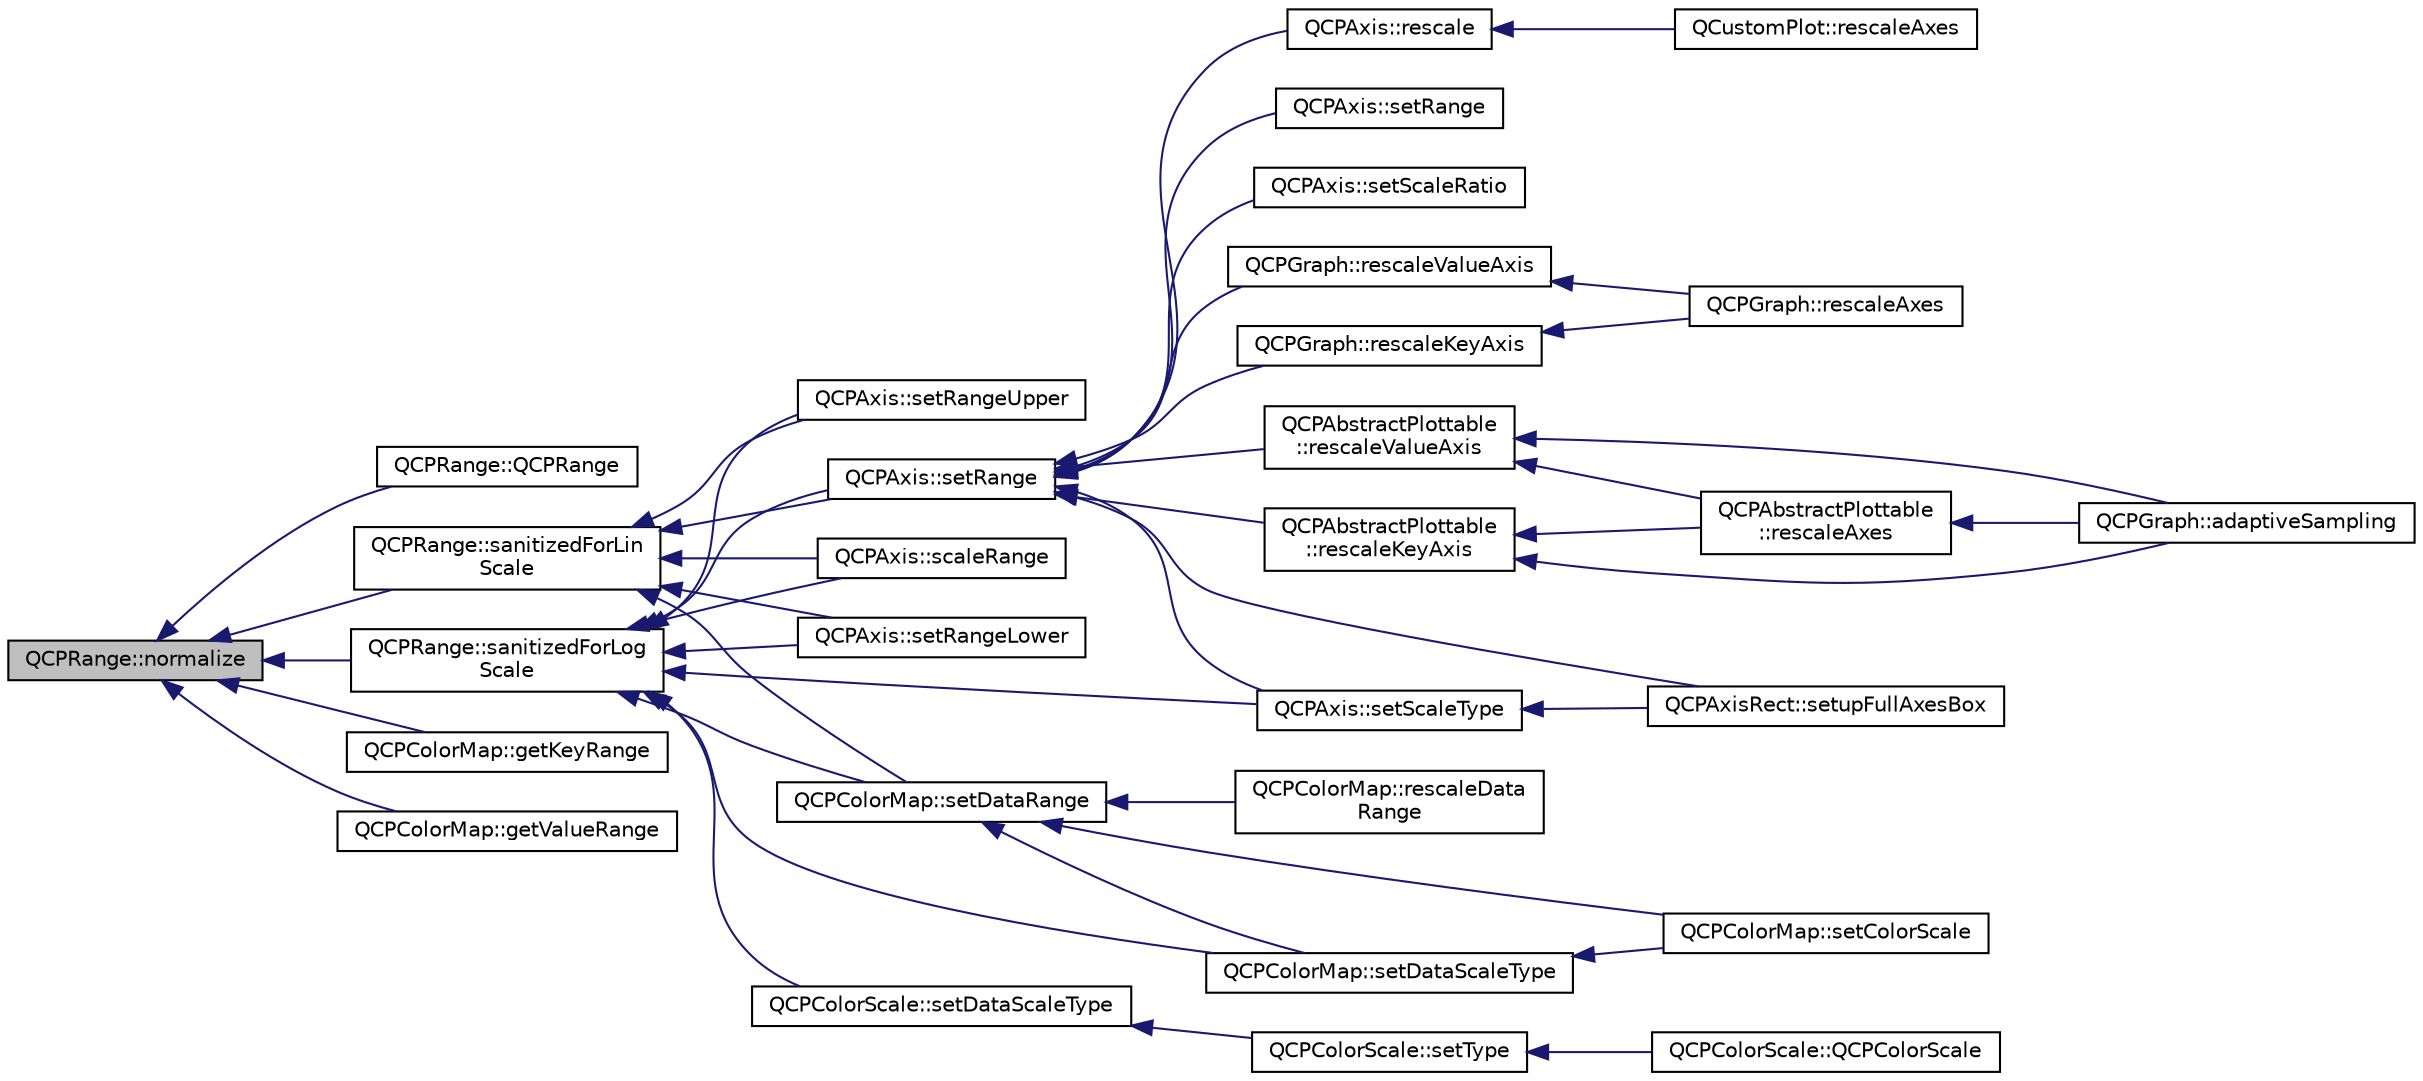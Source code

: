digraph "QCPRange::normalize"
{
  edge [fontname="Helvetica",fontsize="10",labelfontname="Helvetica",labelfontsize="10"];
  node [fontname="Helvetica",fontsize="10",shape=record];
  rankdir="LR";
  Node27 [label="QCPRange::normalize",height=0.2,width=0.4,color="black", fillcolor="grey75", style="filled", fontcolor="black"];
  Node27 -> Node28 [dir="back",color="midnightblue",fontsize="10",style="solid",fontname="Helvetica"];
  Node28 [label="QCPRange::QCPRange",height=0.2,width=0.4,color="black", fillcolor="white", style="filled",URL="$d8/d0b/class_q_c_p_range.html#a1d9d84d084c8f368fdedd42e0978d405"];
  Node27 -> Node29 [dir="back",color="midnightblue",fontsize="10",style="solid",fontname="Helvetica"];
  Node29 [label="QCPRange::sanitizedForLog\lScale",height=0.2,width=0.4,color="black", fillcolor="white", style="filled",URL="$d8/d0b/class_q_c_p_range.html#a3d66288d66e1d6df3636075eb42502ee"];
  Node29 -> Node30 [dir="back",color="midnightblue",fontsize="10",style="solid",fontname="Helvetica"];
  Node30 [label="QCPAxis::setScaleType",height=0.2,width=0.4,color="black", fillcolor="white", style="filled",URL="$d2/deb/class_q_c_p_axis.html#adef29cae617af4f519f6c40d1a866ca6"];
  Node30 -> Node31 [dir="back",color="midnightblue",fontsize="10",style="solid",fontname="Helvetica"];
  Node31 [label="QCPAxisRect::setupFullAxesBox",height=0.2,width=0.4,color="black", fillcolor="white", style="filled",URL="$d8/dad/class_q_c_p_axis_rect.html#a5fa906175447b14206954f77fc7f1ef4"];
  Node29 -> Node32 [dir="back",color="midnightblue",fontsize="10",style="solid",fontname="Helvetica"];
  Node32 [label="QCPAxis::setRange",height=0.2,width=0.4,color="black", fillcolor="white", style="filled",URL="$d2/deb/class_q_c_p_axis.html#aebdfea5d44c3a0ad2b4700cd4d25b641"];
  Node32 -> Node30 [dir="back",color="midnightblue",fontsize="10",style="solid",fontname="Helvetica"];
  Node32 -> Node33 [dir="back",color="midnightblue",fontsize="10",style="solid",fontname="Helvetica"];
  Node33 [label="QCPAxis::setRange",height=0.2,width=0.4,color="black", fillcolor="white", style="filled",URL="$d2/deb/class_q_c_p_axis.html#acf60e5b2d631fbc8c4548c3d579cb6d0"];
  Node32 -> Node34 [dir="back",color="midnightblue",fontsize="10",style="solid",fontname="Helvetica"];
  Node34 [label="QCPAxis::setScaleRatio",height=0.2,width=0.4,color="black", fillcolor="white", style="filled",URL="$d2/deb/class_q_c_p_axis.html#af4bbd446dcaee5a83ac30ce9bcd6e125"];
  Node32 -> Node35 [dir="back",color="midnightblue",fontsize="10",style="solid",fontname="Helvetica"];
  Node35 [label="QCPAxis::rescale",height=0.2,width=0.4,color="black", fillcolor="white", style="filled",URL="$d2/deb/class_q_c_p_axis.html#a499345f02ebce4b23d8ccec96e58daa9"];
  Node35 -> Node36 [dir="back",color="midnightblue",fontsize="10",style="solid",fontname="Helvetica"];
  Node36 [label="QCustomPlot::rescaleAxes",height=0.2,width=0.4,color="black", fillcolor="white", style="filled",URL="$dd/d9b/class_q_custom_plot.html#ad86528f2cee6c7e446dea4a6e8839935"];
  Node32 -> Node37 [dir="back",color="midnightblue",fontsize="10",style="solid",fontname="Helvetica"];
  Node37 [label="QCPAbstractPlottable\l::rescaleKeyAxis",height=0.2,width=0.4,color="black", fillcolor="white", style="filled",URL="$d4/d89/class_q_c_p_abstract_plottable.html#ae96b83c961e257da116c6acf9c7da308"];
  Node37 -> Node38 [dir="back",color="midnightblue",fontsize="10",style="solid",fontname="Helvetica"];
  Node38 [label="QCPAbstractPlottable\l::rescaleAxes",height=0.2,width=0.4,color="black", fillcolor="white", style="filled",URL="$d4/d89/class_q_c_p_abstract_plottable.html#a1491c4a606bccd2d09e65e11b79eb882"];
  Node38 -> Node39 [dir="back",color="midnightblue",fontsize="10",style="solid",fontname="Helvetica"];
  Node39 [label="QCPGraph::adaptiveSampling",height=0.2,width=0.4,color="black", fillcolor="white", style="filled",URL="$d2/d4c/class_q_c_p_graph.html#a1ba934b9621270b9a40fcdd2d9ba2adb"];
  Node37 -> Node39 [dir="back",color="midnightblue",fontsize="10",style="solid",fontname="Helvetica"];
  Node32 -> Node40 [dir="back",color="midnightblue",fontsize="10",style="solid",fontname="Helvetica"];
  Node40 [label="QCPAbstractPlottable\l::rescaleValueAxis",height=0.2,width=0.4,color="black", fillcolor="white", style="filled",URL="$d4/d89/class_q_c_p_abstract_plottable.html#aa1e408bb2d13999150c3f7f8a8579ca9"];
  Node40 -> Node38 [dir="back",color="midnightblue",fontsize="10",style="solid",fontname="Helvetica"];
  Node40 -> Node39 [dir="back",color="midnightblue",fontsize="10",style="solid",fontname="Helvetica"];
  Node32 -> Node31 [dir="back",color="midnightblue",fontsize="10",style="solid",fontname="Helvetica"];
  Node32 -> Node41 [dir="back",color="midnightblue",fontsize="10",style="solid",fontname="Helvetica"];
  Node41 [label="QCPGraph::rescaleKeyAxis",height=0.2,width=0.4,color="black", fillcolor="white", style="filled",URL="$d2/d4c/class_q_c_p_graph.html#a051fb77b459ba1ae8d65552c67f45e94"];
  Node41 -> Node42 [dir="back",color="midnightblue",fontsize="10",style="solid",fontname="Helvetica"];
  Node42 [label="QCPGraph::rescaleAxes",height=0.2,width=0.4,color="black", fillcolor="white", style="filled",URL="$d2/d4c/class_q_c_p_graph.html#a9c3909d6116e9d03978f057d41174e6a"];
  Node32 -> Node43 [dir="back",color="midnightblue",fontsize="10",style="solid",fontname="Helvetica"];
  Node43 [label="QCPGraph::rescaleValueAxis",height=0.2,width=0.4,color="black", fillcolor="white", style="filled",URL="$d2/d4c/class_q_c_p_graph.html#a9e0e620a56932c4df80a3762c2f93608"];
  Node43 -> Node42 [dir="back",color="midnightblue",fontsize="10",style="solid",fontname="Helvetica"];
  Node29 -> Node44 [dir="back",color="midnightblue",fontsize="10",style="solid",fontname="Helvetica"];
  Node44 [label="QCPAxis::setRangeLower",height=0.2,width=0.4,color="black", fillcolor="white", style="filled",URL="$d2/deb/class_q_c_p_axis.html#afcf51227d337db28d1a9ce9a4d1bc91a"];
  Node29 -> Node45 [dir="back",color="midnightblue",fontsize="10",style="solid",fontname="Helvetica"];
  Node45 [label="QCPAxis::setRangeUpper",height=0.2,width=0.4,color="black", fillcolor="white", style="filled",URL="$d2/deb/class_q_c_p_axis.html#acd3ca1247aa867b540cd5ec30ccd3bef"];
  Node29 -> Node46 [dir="back",color="midnightblue",fontsize="10",style="solid",fontname="Helvetica"];
  Node46 [label="QCPAxis::scaleRange",height=0.2,width=0.4,color="black", fillcolor="white", style="filled",URL="$d2/deb/class_q_c_p_axis.html#a7072ff96fe690148f1bbcdb4f773ea1c"];
  Node29 -> Node47 [dir="back",color="midnightblue",fontsize="10",style="solid",fontname="Helvetica"];
  Node47 [label="QCPColorScale::setDataScaleType",height=0.2,width=0.4,color="black", fillcolor="white", style="filled",URL="$da/d2b/class_q_c_p_color_scale.html#aeb6107d67dd7325145b2498abae67fc3"];
  Node47 -> Node48 [dir="back",color="midnightblue",fontsize="10",style="solid",fontname="Helvetica"];
  Node48 [label="QCPColorScale::setType",height=0.2,width=0.4,color="black", fillcolor="white", style="filled",URL="$da/d2b/class_q_c_p_color_scale.html#a1bf9bdb291927c422dd66b404b206f1f"];
  Node48 -> Node49 [dir="back",color="midnightblue",fontsize="10",style="solid",fontname="Helvetica"];
  Node49 [label="QCPColorScale::QCPColorScale",height=0.2,width=0.4,color="black", fillcolor="white", style="filled",URL="$da/d2b/class_q_c_p_color_scale.html#aa8debce1be38b54287c04d4f584394b4"];
  Node29 -> Node50 [dir="back",color="midnightblue",fontsize="10",style="solid",fontname="Helvetica"];
  Node50 [label="QCPColorMap::setDataRange",height=0.2,width=0.4,color="black", fillcolor="white", style="filled",URL="$df/dea/class_q_c_p_color_map.html#a980b42837821159786a85b4b7dcb8774"];
  Node50 -> Node51 [dir="back",color="midnightblue",fontsize="10",style="solid",fontname="Helvetica"];
  Node51 [label="QCPColorMap::setDataScaleType",height=0.2,width=0.4,color="black", fillcolor="white", style="filled",URL="$df/dea/class_q_c_p_color_map.html#a9d20aa08e3c1f20f22908c45b9c06511"];
  Node51 -> Node52 [dir="back",color="midnightblue",fontsize="10",style="solid",fontname="Helvetica"];
  Node52 [label="QCPColorMap::setColorScale",height=0.2,width=0.4,color="black", fillcolor="white", style="filled",URL="$df/dea/class_q_c_p_color_map.html#aa828921db364fe3c6af4619580ab85fd"];
  Node50 -> Node52 [dir="back",color="midnightblue",fontsize="10",style="solid",fontname="Helvetica"];
  Node50 -> Node53 [dir="back",color="midnightblue",fontsize="10",style="solid",fontname="Helvetica"];
  Node53 [label="QCPColorMap::rescaleData\lRange",height=0.2,width=0.4,color="black", fillcolor="white", style="filled",URL="$df/dea/class_q_c_p_color_map.html#a856608fa3dd1cc290bcd5f29a5575774"];
  Node29 -> Node51 [dir="back",color="midnightblue",fontsize="10",style="solid",fontname="Helvetica"];
  Node27 -> Node54 [dir="back",color="midnightblue",fontsize="10",style="solid",fontname="Helvetica"];
  Node54 [label="QCPRange::sanitizedForLin\lScale",height=0.2,width=0.4,color="black", fillcolor="white", style="filled",URL="$d8/d0b/class_q_c_p_range.html#a808751fdd9b17ef52327ba011df2e5f1"];
  Node54 -> Node32 [dir="back",color="midnightblue",fontsize="10",style="solid",fontname="Helvetica"];
  Node54 -> Node44 [dir="back",color="midnightblue",fontsize="10",style="solid",fontname="Helvetica"];
  Node54 -> Node45 [dir="back",color="midnightblue",fontsize="10",style="solid",fontname="Helvetica"];
  Node54 -> Node46 [dir="back",color="midnightblue",fontsize="10",style="solid",fontname="Helvetica"];
  Node54 -> Node50 [dir="back",color="midnightblue",fontsize="10",style="solid",fontname="Helvetica"];
  Node27 -> Node55 [dir="back",color="midnightblue",fontsize="10",style="solid",fontname="Helvetica"];
  Node55 [label="QCPColorMap::getKeyRange",height=0.2,width=0.4,color="black", fillcolor="white", style="filled",URL="$df/dea/class_q_c_p_color_map.html#af294ea4d207e6e3411fb05c69e2c7fa9"];
  Node27 -> Node56 [dir="back",color="midnightblue",fontsize="10",style="solid",fontname="Helvetica"];
  Node56 [label="QCPColorMap::getValueRange",height=0.2,width=0.4,color="black", fillcolor="white", style="filled",URL="$df/dea/class_q_c_p_color_map.html#a06cebc3006df6a156be2c9395be6fa0b"];
}
